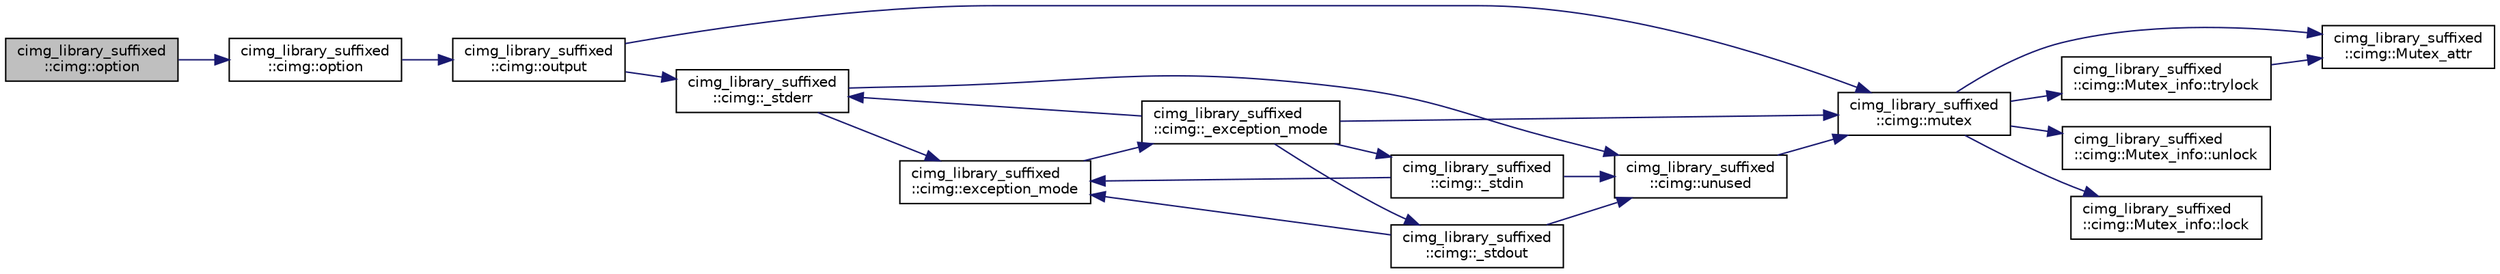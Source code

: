 digraph "cimg_library_suffixed::cimg::option"
{
  edge [fontname="Helvetica",fontsize="10",labelfontname="Helvetica",labelfontsize="10"];
  node [fontname="Helvetica",fontsize="10",shape=record];
  rankdir="LR";
  Node3212 [label="cimg_library_suffixed\l::cimg::option",height=0.2,width=0.4,color="black", fillcolor="grey75", style="filled", fontcolor="black"];
  Node3212 -> Node3213 [color="midnightblue",fontsize="10",style="solid",fontname="Helvetica"];
  Node3213 [label="cimg_library_suffixed\l::cimg::option",height=0.2,width=0.4,color="black", fillcolor="white", style="filled",URL="$namespacecimg__library__suffixed_1_1cimg.html#a9b0d24fe7141f14b5322aad84c6ea51b",tooltip="Return options specified on the command line. "];
  Node3213 -> Node3214 [color="midnightblue",fontsize="10",style="solid",fontname="Helvetica"];
  Node3214 [label="cimg_library_suffixed\l::cimg::output",height=0.2,width=0.4,color="black", fillcolor="white", style="filled",URL="$namespacecimg__library__suffixed_1_1cimg.html#ada686776cc71803df391eea79cd1b3e5",tooltip="Get/set default output stream for the  library messages. "];
  Node3214 -> Node3215 [color="midnightblue",fontsize="10",style="solid",fontname="Helvetica"];
  Node3215 [label="cimg_library_suffixed\l::cimg::mutex",height=0.2,width=0.4,color="black", fillcolor="white", style="filled",URL="$namespacecimg__library__suffixed_1_1cimg.html#a9e739e4b4ac058abfba069466617b914"];
  Node3215 -> Node3216 [color="midnightblue",fontsize="10",style="solid",fontname="Helvetica"];
  Node3216 [label="cimg_library_suffixed\l::cimg::Mutex_attr",height=0.2,width=0.4,color="black", fillcolor="white", style="filled",URL="$namespacecimg__library__suffixed_1_1cimg.html#aa0e1bc96ae6e235dc5b67b8b0a466166"];
  Node3215 -> Node3217 [color="midnightblue",fontsize="10",style="solid",fontname="Helvetica"];
  Node3217 [label="cimg_library_suffixed\l::cimg::Mutex_info::unlock",height=0.2,width=0.4,color="black", fillcolor="white", style="filled",URL="$structcimg__library__suffixed_1_1cimg_1_1_mutex__info.html#afac3fa5f107ad4795fb867050f616555"];
  Node3215 -> Node3218 [color="midnightblue",fontsize="10",style="solid",fontname="Helvetica"];
  Node3218 [label="cimg_library_suffixed\l::cimg::Mutex_info::lock",height=0.2,width=0.4,color="black", fillcolor="white", style="filled",URL="$structcimg__library__suffixed_1_1cimg_1_1_mutex__info.html#a6cc8e26847a1aa649febed03d70182e7"];
  Node3215 -> Node3219 [color="midnightblue",fontsize="10",style="solid",fontname="Helvetica"];
  Node3219 [label="cimg_library_suffixed\l::cimg::Mutex_info::trylock",height=0.2,width=0.4,color="black", fillcolor="white", style="filled",URL="$structcimg__library__suffixed_1_1cimg_1_1_mutex__info.html#a9bf4ed1e1dfe6f28fa6250cd04f3c900"];
  Node3219 -> Node3216 [color="midnightblue",fontsize="10",style="solid",fontname="Helvetica"];
  Node3214 -> Node3220 [color="midnightblue",fontsize="10",style="solid",fontname="Helvetica"];
  Node3220 [label="cimg_library_suffixed\l::cimg::_stderr",height=0.2,width=0.4,color="black", fillcolor="white", style="filled",URL="$namespacecimg__library__suffixed_1_1cimg.html#aab8db7528c32a8fd3a3dc471e662782e"];
  Node3220 -> Node3221 [color="midnightblue",fontsize="10",style="solid",fontname="Helvetica"];
  Node3221 [label="cimg_library_suffixed\l::cimg::unused",height=0.2,width=0.4,color="black", fillcolor="white", style="filled",URL="$namespacecimg__library__suffixed_1_1cimg.html#a79aef0cbcf66ceb71c2b74cb66b4deb2",tooltip="Avoid warning messages due to unused parameters. Do nothing actually. "];
  Node3221 -> Node3215 [color="midnightblue",fontsize="10",style="solid",fontname="Helvetica"];
  Node3220 -> Node3222 [color="midnightblue",fontsize="10",style="solid",fontname="Helvetica"];
  Node3222 [label="cimg_library_suffixed\l::cimg::exception_mode",height=0.2,width=0.4,color="black", fillcolor="white", style="filled",URL="$namespacecimg__library__suffixed_1_1cimg.html#aeafab144366eddd11360f32f468fa4af",tooltip="Set current  exception mode. "];
  Node3222 -> Node3223 [color="midnightblue",fontsize="10",style="solid",fontname="Helvetica"];
  Node3223 [label="cimg_library_suffixed\l::cimg::_exception_mode",height=0.2,width=0.4,color="black", fillcolor="white", style="filled",URL="$namespacecimg__library__suffixed_1_1cimg.html#a6c578f866de2be9be7e385d693c758c8"];
  Node3223 -> Node3215 [color="midnightblue",fontsize="10",style="solid",fontname="Helvetica"];
  Node3223 -> Node3224 [color="midnightblue",fontsize="10",style="solid",fontname="Helvetica"];
  Node3224 [label="cimg_library_suffixed\l::cimg::_stdin",height=0.2,width=0.4,color="black", fillcolor="white", style="filled",URL="$namespacecimg__library__suffixed_1_1cimg.html#a01a3b743897290604513ea6d847c9886"];
  Node3224 -> Node3221 [color="midnightblue",fontsize="10",style="solid",fontname="Helvetica"];
  Node3224 -> Node3222 [color="midnightblue",fontsize="10",style="solid",fontname="Helvetica"];
  Node3223 -> Node3225 [color="midnightblue",fontsize="10",style="solid",fontname="Helvetica"];
  Node3225 [label="cimg_library_suffixed\l::cimg::_stdout",height=0.2,width=0.4,color="black", fillcolor="white", style="filled",URL="$namespacecimg__library__suffixed_1_1cimg.html#a493220746e5df3466568bd7862825008"];
  Node3225 -> Node3221 [color="midnightblue",fontsize="10",style="solid",fontname="Helvetica"];
  Node3225 -> Node3222 [color="midnightblue",fontsize="10",style="solid",fontname="Helvetica"];
  Node3223 -> Node3220 [color="midnightblue",fontsize="10",style="solid",fontname="Helvetica"];
}
